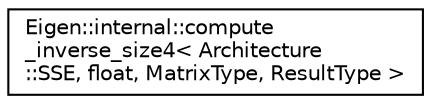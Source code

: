 digraph "Graphical Class Hierarchy"
{
  edge [fontname="Helvetica",fontsize="10",labelfontname="Helvetica",labelfontsize="10"];
  node [fontname="Helvetica",fontsize="10",shape=record];
  rankdir="LR";
  Node1 [label="Eigen::internal::compute\l_inverse_size4\< Architecture\l::SSE, float, MatrixType, ResultType \>",height=0.2,width=0.4,color="black", fillcolor="white", style="filled",URL="$struct_eigen_1_1internal_1_1compute__inverse__size4_3_01_architecture_1_1_s_s_e_00_01float_00_011c9f0f9df97321dfc4664a6d9e4a8f31.html"];
}
